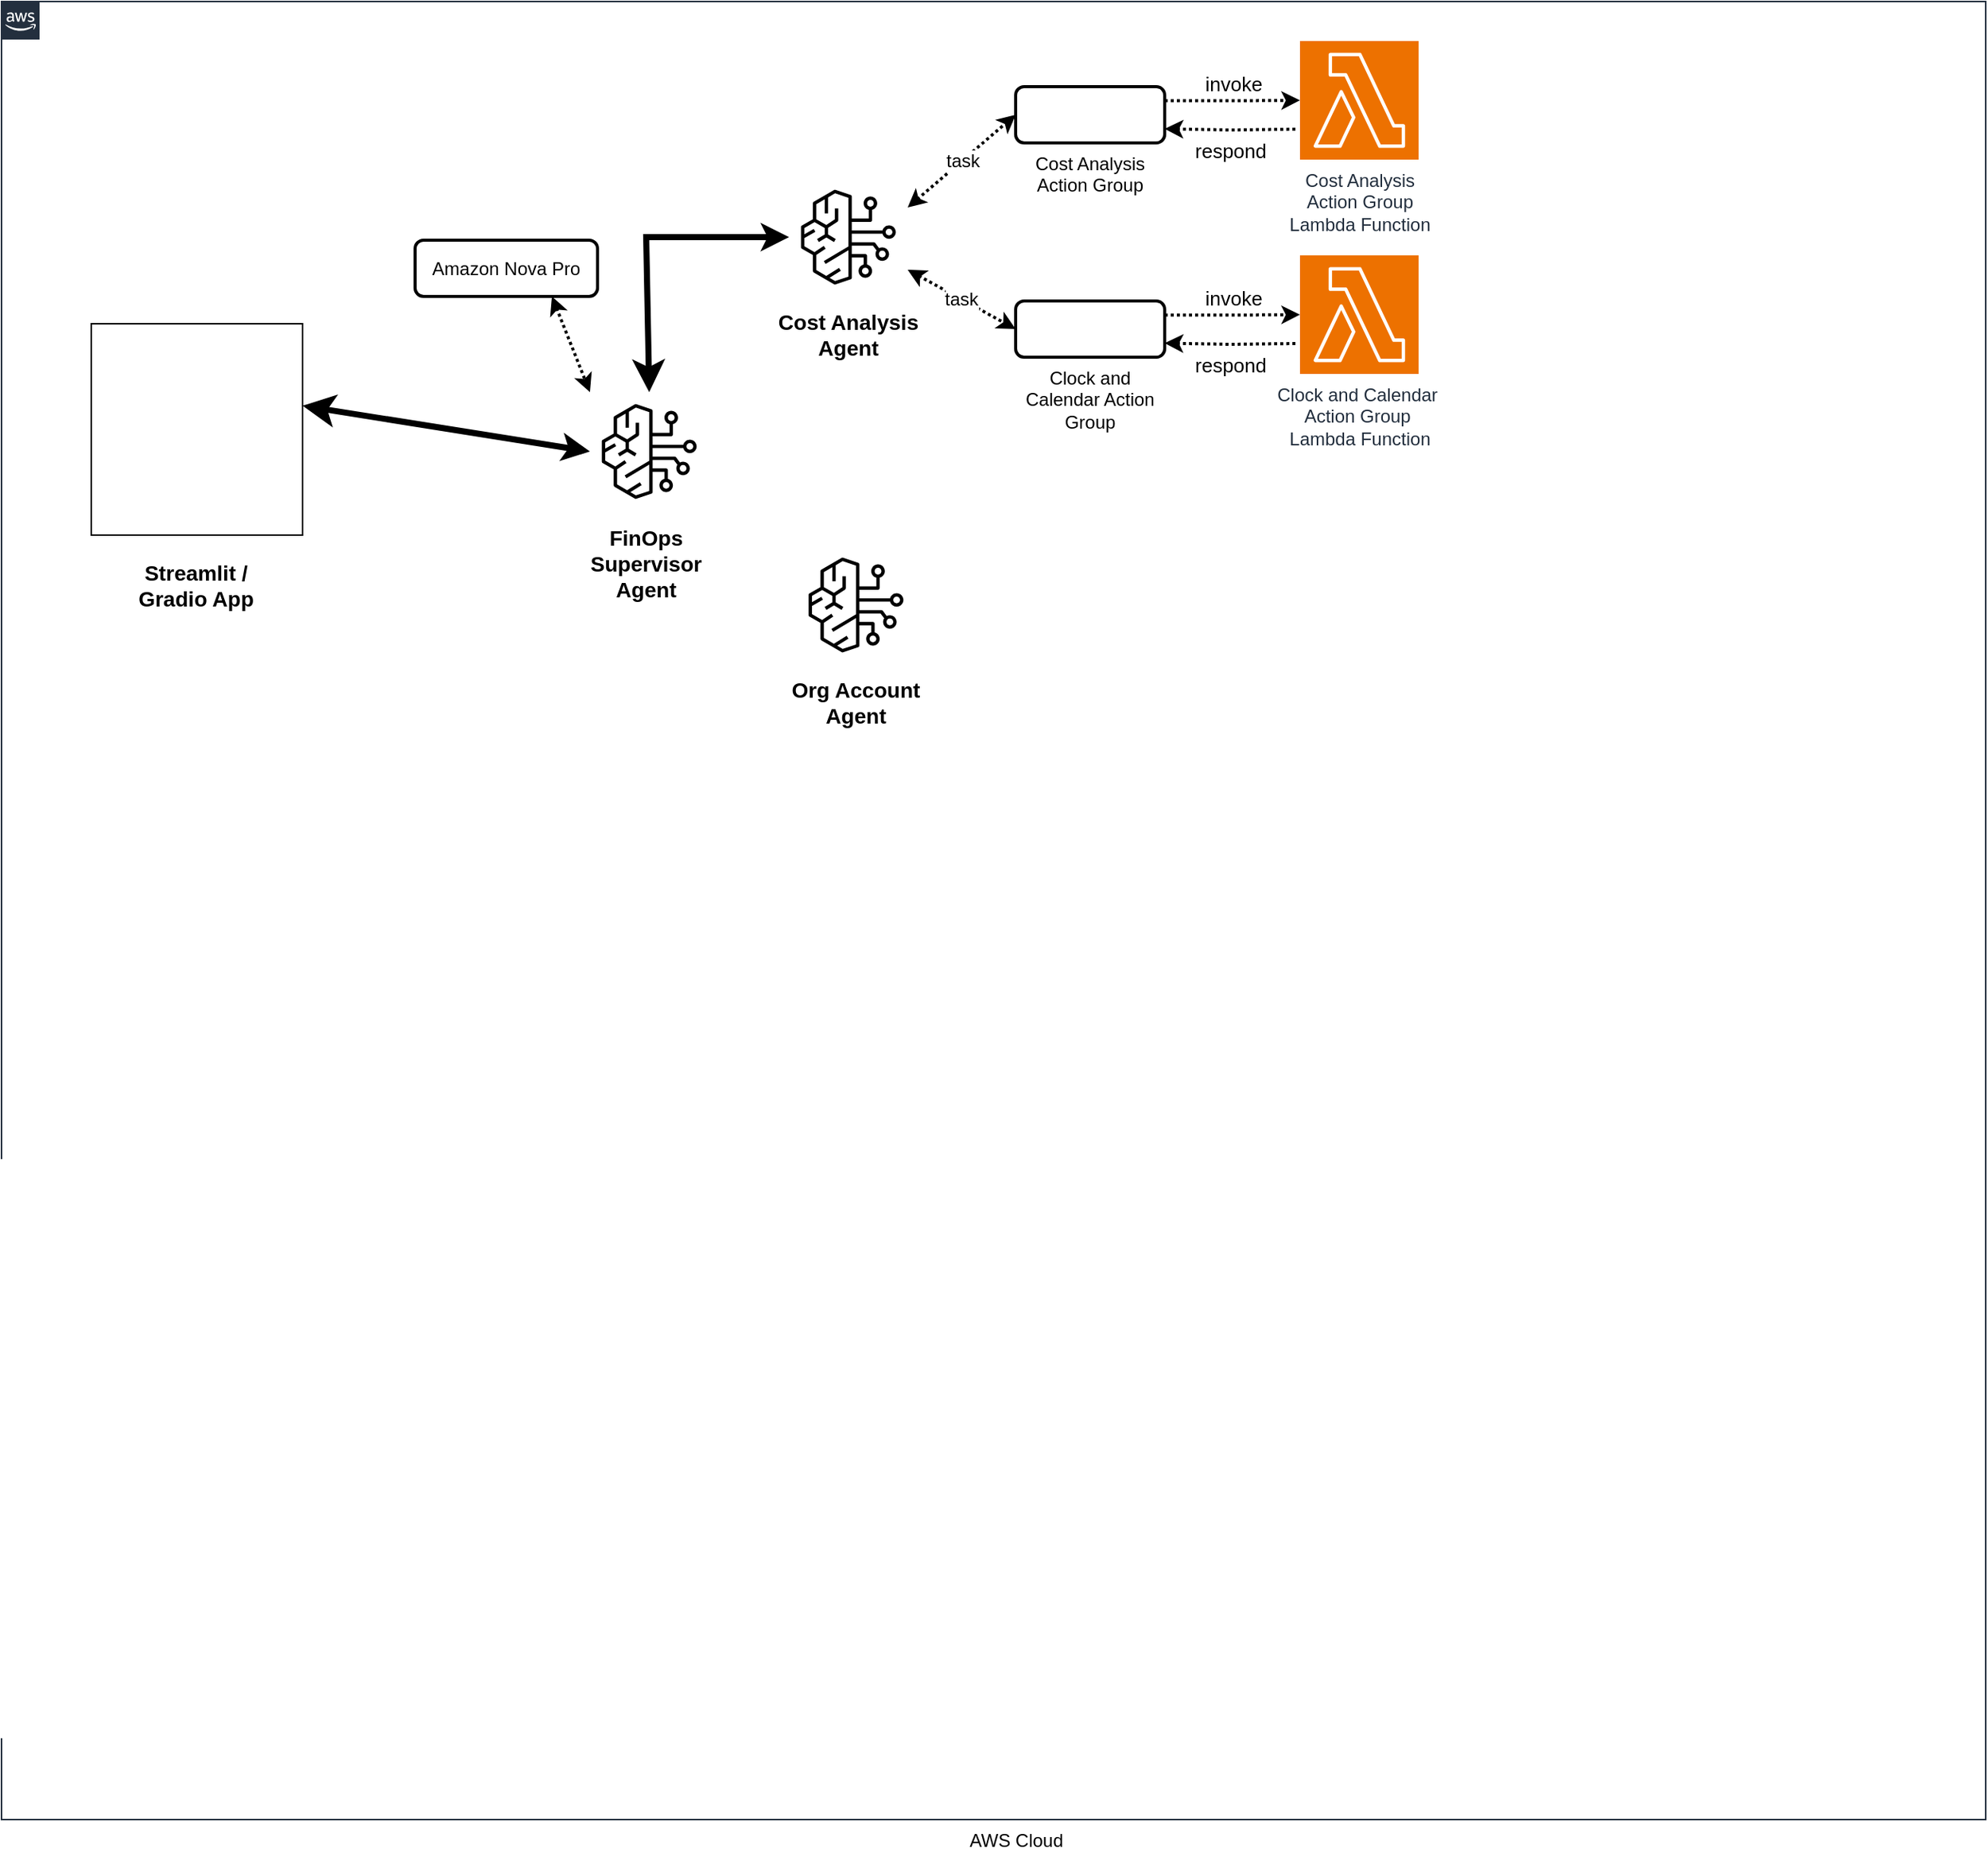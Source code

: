 <mxfile version="27.2.0">
  <diagram name="페이지-1" id="RuTvgAe05luTqqJp8XIn">
    <mxGraphModel dx="1426" dy="1935" grid="0" gridSize="10" guides="1" tooltips="1" connect="1" arrows="1" fold="1" page="1" pageScale="1" pageWidth="1600" pageHeight="1169" background="light-dark(#ffffff, #f5f4f4)" math="0" shadow="0">
      <root>
        <mxCell id="0" />
        <mxCell id="1" parent="0" />
        <mxCell id="2OBhGyxs4nnkqqzqLcTy-14" value="" style="endArrow=classic;startArrow=classic;html=1;rounded=0;strokeColor=light-dark(#000000,#CC0000);startSize=9;strokeWidth=4;exitX=1;exitY=0.388;exitDx=0;exitDy=0;entryX=0;entryY=0.5;entryDx=0;entryDy=0;entryPerimeter=0;exitPerimeter=0;" edge="1" parent="1" source="2OBhGyxs4nnkqqzqLcTy-12" target="ZPLwYKQgncl39OfeO65Y-1">
          <mxGeometry width="50" height="50" relative="1" as="geometry">
            <mxPoint x="178" y="-805.5" as="sourcePoint" />
            <mxPoint x="566" y="-968" as="targetPoint" />
            <Array as="points" />
          </mxGeometry>
        </mxCell>
        <mxCell id="2OBhGyxs4nnkqqzqLcTy-18" value="&lt;font style=&quot;font-size: 16px;&quot;&gt;FastAPI&lt;/font&gt;" style="verticalLabelPosition=middle;verticalAlign=middle;html=1;shape=mxgraph.basic.rect;fillColor2=none;strokeWidth=1;size=20;indent=5;fillColor=light-dark(#FFFFFF,#FFFFFF);fontColor=light-dark(#000000,#000000);strokeColor=light-dark(#000000,#000000);labelPosition=center;align=center;" vertex="1" parent="1">
          <mxGeometry x="108" y="-814" width="119" height="33" as="geometry" />
        </mxCell>
        <mxCell id="2OBhGyxs4nnkqqzqLcTy-21" value="" style="group" vertex="1" connectable="0" parent="1">
          <mxGeometry x="94" y="-906" width="139" height="202" as="geometry" />
        </mxCell>
        <mxCell id="2OBhGyxs4nnkqqzqLcTy-12" value="" style="whiteSpace=wrap;html=1;aspect=fixed;fillColor=light-dark(#FFFFFF,#FFFFFF);strokeColor=light-dark(#000000,#000000);fontColor=light-dark(#000000,#000000);fontSize=16;" vertex="1" parent="2OBhGyxs4nnkqqzqLcTy-21">
          <mxGeometry width="139" height="139" as="geometry" />
        </mxCell>
        <mxCell id="2OBhGyxs4nnkqqzqLcTy-17" value="&lt;h3&gt;Streamlit / Gradio App&lt;/h3&gt;" style="whiteSpace=wrap;html=1;labelBackgroundColor=none;fillStyle=auto;fillColor=none;strokeColor=none;fontColor=light-dark(#000000,#000000);spacing=7;" vertex="1" parent="2OBhGyxs4nnkqqzqLcTy-21">
          <mxGeometry x="9" y="142" width="120" height="60" as="geometry" />
        </mxCell>
        <mxCell id="M7x2iTXA3pfdP00wpJqi-15" value="&lt;font style=&quot;color: light-dark(rgb(0, 0, 0), rgb(0, 0, 0));&quot;&gt;AWS Cloud&lt;/font&gt;" style="points=[[0,0],[0.25,0],[0.5,0],[0.75,0],[1,0],[1,0.25],[1,0.5],[1,0.75],[1,1],[0.75,1],[0.5,1],[0.25,1],[0,1],[0,0.75],[0,0.5],[0,0.25]];outlineConnect=0;gradientColor=none;html=1;whiteSpace=wrap;fontSize=12;fontStyle=0;container=1;pointerEvents=0;collapsible=0;recursiveResize=0;shape=mxgraph.aws4.group;grIcon=mxgraph.aws4.group_aws_cloud_alt;strokeColor=#232F3E;fillColor=none;verticalAlign=top;align=center;spacingLeft=30;fontColor=#232F3E;dashed=0;labelPosition=center;verticalLabelPosition=bottom;" vertex="1" parent="1">
          <mxGeometry x="35" y="-1118" width="1305" height="1196" as="geometry" />
        </mxCell>
        <mxCell id="M7x2iTXA3pfdP00wpJqi-18" value="Cost Analysis&lt;div&gt;Action Group&lt;/div&gt;&lt;div&gt;Lambda Function&lt;/div&gt;" style="sketch=0;points=[[0,0,0],[0.25,0,0],[0.5,0,0],[0.75,0,0],[1,0,0],[0,1,0],[0.25,1,0],[0.5,1,0],[0.75,1,0],[1,1,0],[0,0.25,0],[0,0.5,0],[0,0.75,0],[1,0.25,0],[1,0.5,0],[1,0.75,0]];outlineConnect=0;fontColor=light-dark(#232F3E,#000000);fillColor=#ED7100;strokeColor=#ffffff;dashed=0;verticalLabelPosition=bottom;verticalAlign=top;align=center;html=1;fontSize=12;fontStyle=0;aspect=fixed;shape=mxgraph.aws4.resourceIcon;resIcon=mxgraph.aws4.lambda;" vertex="1" parent="M7x2iTXA3pfdP00wpJqi-15">
          <mxGeometry x="854" y="26" width="78" height="78" as="geometry" />
        </mxCell>
        <mxCell id="2OBhGyxs4nnkqqzqLcTy-3" value="" style="group" vertex="1" connectable="0" parent="M7x2iTXA3pfdP00wpJqi-15">
          <mxGeometry x="364" y="257" width="120" height="143" as="geometry" />
        </mxCell>
        <mxCell id="ZPLwYKQgncl39OfeO65Y-1" value="" style="sketch=0;points=[[0,0,0],[0.25,0,0],[0.5,0,0],[0.75,0,0],[1,0,0],[0,1,0],[0.25,1,0],[0.5,1,0],[0.75,1,0],[1,1,0],[0,0.25,0],[0,0.5,0],[0,0.75,0],[1,0.25,0],[1,0.5,0],[1,0.75,0]];outlineConnect=0;dashed=0;verticalLabelPosition=bottom;verticalAlign=top;align=center;html=1;fontSize=12;fontStyle=0;aspect=fixed;shape=mxgraph.aws4.resourceIcon;resIcon=mxgraph.aws4.bedrock;labelBackgroundColor=none;fillStyle=auto;fillColor=none;strokeColor=light-dark(#000000,#000000);fontColor=light-dark(#000000,#000000);" parent="2OBhGyxs4nnkqqzqLcTy-3" vertex="1">
          <mxGeometry x="23" width="78" height="78" as="geometry" />
        </mxCell>
        <mxCell id="ZPLwYKQgncl39OfeO65Y-2" value="&lt;h3&gt;FinOps Supervisor Agent&lt;/h3&gt;" style="whiteSpace=wrap;html=1;labelBackgroundColor=none;fillStyle=auto;fillColor=none;strokeColor=none;fontColor=light-dark(#000000,#000000);spacing=7;" parent="2OBhGyxs4nnkqqzqLcTy-3" vertex="1">
          <mxGeometry y="83" width="120" height="60" as="geometry" />
        </mxCell>
        <mxCell id="2OBhGyxs4nnkqqzqLcTy-4" value="" style="group" vertex="1" connectable="0" parent="M7x2iTXA3pfdP00wpJqi-15">
          <mxGeometry x="497" y="116" width="120" height="133" as="geometry" />
        </mxCell>
        <mxCell id="2OBhGyxs4nnkqqzqLcTy-1" value="" style="sketch=0;points=[[0,0,0],[0.25,0,0],[0.5,0,0],[0.75,0,0],[1,0,0],[0,1,0],[0.25,1,0],[0.5,1,0],[0.75,1,0],[1,1,0],[0,0.25,0],[0,0.5,0],[0,0.75,0],[1,0.25,0],[1,0.5,0],[1,0.75,0]];outlineConnect=0;dashed=0;verticalLabelPosition=bottom;verticalAlign=top;align=center;html=1;fontSize=12;fontStyle=0;aspect=fixed;shape=mxgraph.aws4.resourceIcon;resIcon=mxgraph.aws4.bedrock;labelBackgroundColor=none;fillStyle=auto;fillColor=none;strokeColor=light-dark(#000000,#000000);fontColor=light-dark(#000000,#000000);" vertex="1" parent="2OBhGyxs4nnkqqzqLcTy-4">
          <mxGeometry x="21" width="78" height="78" as="geometry" />
        </mxCell>
        <mxCell id="2OBhGyxs4nnkqqzqLcTy-2" value="&lt;h3&gt;Cost Analysis Agent&lt;/h3&gt;" style="whiteSpace=wrap;html=1;labelBackgroundColor=none;fillStyle=auto;fillColor=none;strokeColor=none;fontColor=light-dark(#000000,#000000);spacing=7;" vertex="1" parent="2OBhGyxs4nnkqqzqLcTy-4">
          <mxGeometry y="73" width="120" height="60" as="geometry" />
        </mxCell>
        <mxCell id="2OBhGyxs4nnkqqzqLcTy-6" value="" style="endArrow=classic;startArrow=classic;html=1;rounded=0;strokeColor=light-dark(#000000,#CC0000);startSize=9;strokeWidth=4;exitX=0.5;exitY=0;exitDx=0;exitDy=0;exitPerimeter=0;entryX=0;entryY=0.5;entryDx=0;entryDy=0;entryPerimeter=0;" edge="1" parent="M7x2iTXA3pfdP00wpJqi-15" source="ZPLwYKQgncl39OfeO65Y-1" target="2OBhGyxs4nnkqqzqLcTy-1">
          <mxGeometry width="50" height="50" relative="1" as="geometry">
            <mxPoint x="422" y="223" as="sourcePoint" />
            <mxPoint x="487" y="121" as="targetPoint" />
            <Array as="points">
              <mxPoint x="424" y="155" />
            </Array>
          </mxGeometry>
        </mxCell>
        <mxCell id="2OBhGyxs4nnkqqzqLcTy-7" value="&lt;font style=&quot;color: light-dark(rgb(0, 0, 0), rgb(0, 0, 0));&quot;&gt;Amazon Nova Pro&lt;/font&gt;" style="rounded=1;whiteSpace=wrap;html=1;fillColor=none;strokeColor=light-dark(#000000,#000000);strokeWidth=2;" vertex="1" parent="M7x2iTXA3pfdP00wpJqi-15">
          <mxGeometry x="272" y="157" width="120" height="37" as="geometry" />
        </mxCell>
        <mxCell id="2OBhGyxs4nnkqqzqLcTy-8" value="" style="endArrow=classic;startArrow=classic;html=1;rounded=0;entryX=0;entryY=0;entryDx=0;entryDy=0;entryPerimeter=0;exitX=0.75;exitY=1;exitDx=0;exitDy=0;dashed=1;strokeColor=light-dark(#000000,#FF3333);strokeWidth=2;dashPattern=1 1;" edge="1" parent="M7x2iTXA3pfdP00wpJqi-15" source="2OBhGyxs4nnkqqzqLcTy-7" target="ZPLwYKQgncl39OfeO65Y-1">
          <mxGeometry width="50" height="50" relative="1" as="geometry">
            <mxPoint x="314" y="262" as="sourcePoint" />
            <mxPoint x="364" y="212" as="targetPoint" />
          </mxGeometry>
        </mxCell>
        <mxCell id="M7x2iTXA3pfdP00wpJqi-22" value="invoke" style="edgeStyle=orthogonalEdgeStyle;rounded=0;orthogonalLoop=1;jettySize=auto;html=1;exitX=1;exitY=0.25;exitDx=0;exitDy=0;strokeColor=light-dark(#000000,#000000);strokeWidth=2;dashed=1;dashPattern=1 1;labelPosition=center;verticalLabelPosition=top;align=center;verticalAlign=bottom;fontColor=light-dark(#000000,#000000);labelBackgroundColor=light-dark(#FFFFFF,#FFFFFF);fontSize=13;" edge="1" parent="M7x2iTXA3pfdP00wpJqi-15" source="M7x2iTXA3pfdP00wpJqi-16" target="M7x2iTXA3pfdP00wpJqi-18">
          <mxGeometry relative="1" as="geometry">
            <mxPoint x="883" y="62" as="targetPoint" />
          </mxGeometry>
        </mxCell>
        <mxCell id="M7x2iTXA3pfdP00wpJqi-16" value="&lt;font style=&quot;color: light-dark(rgb(0, 0, 0), rgb(0, 0, 0));&quot;&gt;Cost Analysis&lt;/font&gt;&lt;div&gt;&lt;font style=&quot;color: light-dark(rgb(0, 0, 0), rgb(0, 0, 0));&quot;&gt;Action Group&lt;/font&gt;&lt;/div&gt;" style="rounded=1;whiteSpace=wrap;html=1;fillColor=none;strokeColor=light-dark(#000000,#000000);strokeWidth=2;labelPosition=center;verticalLabelPosition=bottom;align=center;verticalAlign=top;" vertex="1" parent="M7x2iTXA3pfdP00wpJqi-15">
          <mxGeometry x="667" y="56" width="98" height="37" as="geometry" />
        </mxCell>
        <mxCell id="M7x2iTXA3pfdP00wpJqi-17" value="&lt;font style=&quot;font-size: 12px; color: light-dark(rgb(0, 0, 0), rgb(0, 0, 0)); background-color: light-dark(rgb(255, 255, 255), rgb(255, 255, 255));&quot;&gt;task&lt;/font&gt;" style="endArrow=classic;startArrow=classic;html=1;rounded=0;entryX=0;entryY=0.5;entryDx=0;entryDy=0;exitX=1;exitY=0.25;exitDx=0;exitDy=0;dashed=1;strokeColor=light-dark(#000000,#FF3333);strokeWidth=2;dashPattern=1 1;exitPerimeter=0;" edge="1" parent="M7x2iTXA3pfdP00wpJqi-15" source="2OBhGyxs4nnkqqzqLcTy-1" target="M7x2iTXA3pfdP00wpJqi-16">
          <mxGeometry width="50" height="50" relative="1" as="geometry">
            <mxPoint x="595" y="108" as="sourcePoint" />
            <mxPoint x="628" y="139" as="targetPoint" />
          </mxGeometry>
        </mxCell>
        <mxCell id="M7x2iTXA3pfdP00wpJqi-24" value="respond" style="edgeStyle=orthogonalEdgeStyle;rounded=0;orthogonalLoop=1;jettySize=auto;html=1;strokeColor=light-dark(#000000,#000000);strokeWidth=2;dashed=1;dashPattern=1 1;labelPosition=center;verticalLabelPosition=bottom;align=center;verticalAlign=top;fontColor=light-dark(#000000,#000000);labelBackgroundColor=light-dark(#FFFFFF,#FFFFFF);fontSize=13;entryX=1;entryY=0.75;entryDx=0;entryDy=0;" edge="1" parent="M7x2iTXA3pfdP00wpJqi-15" target="M7x2iTXA3pfdP00wpJqi-16">
          <mxGeometry relative="1" as="geometry">
            <mxPoint x="851" y="84" as="sourcePoint" />
            <mxPoint x="886" y="63" as="targetPoint" />
          </mxGeometry>
        </mxCell>
        <mxCell id="M7x2iTXA3pfdP00wpJqi-25" value="" style="group" vertex="1" connectable="0" parent="M7x2iTXA3pfdP00wpJqi-15">
          <mxGeometry x="502" y="358" width="120" height="133" as="geometry" />
        </mxCell>
        <mxCell id="M7x2iTXA3pfdP00wpJqi-26" value="" style="sketch=0;points=[[0,0,0],[0.25,0,0],[0.5,0,0],[0.75,0,0],[1,0,0],[0,1,0],[0.25,1,0],[0.5,1,0],[0.75,1,0],[1,1,0],[0,0.25,0],[0,0.5,0],[0,0.75,0],[1,0.25,0],[1,0.5,0],[1,0.75,0]];outlineConnect=0;dashed=0;verticalLabelPosition=bottom;verticalAlign=top;align=center;html=1;fontSize=12;fontStyle=0;aspect=fixed;shape=mxgraph.aws4.resourceIcon;resIcon=mxgraph.aws4.bedrock;labelBackgroundColor=none;fillStyle=auto;fillColor=none;strokeColor=light-dark(#000000,#000000);fontColor=light-dark(#000000,#000000);" vertex="1" parent="M7x2iTXA3pfdP00wpJqi-25">
          <mxGeometry x="21" width="78" height="78" as="geometry" />
        </mxCell>
        <mxCell id="M7x2iTXA3pfdP00wpJqi-27" value="&lt;h3&gt;Org Account Agent&lt;/h3&gt;" style="whiteSpace=wrap;html=1;labelBackgroundColor=none;fillStyle=auto;fillColor=none;strokeColor=none;fontColor=light-dark(#000000,#000000);spacing=7;" vertex="1" parent="M7x2iTXA3pfdP00wpJqi-25">
          <mxGeometry y="73" width="120" height="60" as="geometry" />
        </mxCell>
        <mxCell id="M7x2iTXA3pfdP00wpJqi-28" value="Clock and Calendar&amp;nbsp;&lt;div&gt;Action Group&amp;nbsp;&lt;/div&gt;&lt;div&gt;Lambda Function&lt;/div&gt;" style="sketch=0;points=[[0,0,0],[0.25,0,0],[0.5,0,0],[0.75,0,0],[1,0,0],[0,1,0],[0.25,1,0],[0.5,1,0],[0.75,1,0],[1,1,0],[0,0.25,0],[0,0.5,0],[0,0.75,0],[1,0.25,0],[1,0.5,0],[1,0.75,0]];outlineConnect=0;fontColor=light-dark(#232F3E,#000000);fillColor=#ED7100;strokeColor=#ffffff;dashed=0;verticalLabelPosition=bottom;verticalAlign=top;align=center;html=1;fontSize=12;fontStyle=0;aspect=fixed;shape=mxgraph.aws4.resourceIcon;resIcon=mxgraph.aws4.lambda;" vertex="1" parent="M7x2iTXA3pfdP00wpJqi-15">
          <mxGeometry x="854" y="167" width="78" height="78" as="geometry" />
        </mxCell>
        <mxCell id="M7x2iTXA3pfdP00wpJqi-29" value="invoke" style="edgeStyle=orthogonalEdgeStyle;rounded=0;orthogonalLoop=1;jettySize=auto;html=1;exitX=1;exitY=0.25;exitDx=0;exitDy=0;strokeColor=light-dark(#000000,#000000);strokeWidth=2;dashed=1;dashPattern=1 1;labelPosition=center;verticalLabelPosition=top;align=center;verticalAlign=bottom;fontColor=light-dark(#000000,#000000);labelBackgroundColor=light-dark(#FFFFFF,#FFFFFF);fontSize=13;" edge="1" parent="M7x2iTXA3pfdP00wpJqi-15" source="M7x2iTXA3pfdP00wpJqi-30" target="M7x2iTXA3pfdP00wpJqi-28">
          <mxGeometry relative="1" as="geometry">
            <mxPoint x="883" y="203" as="targetPoint" />
          </mxGeometry>
        </mxCell>
        <mxCell id="M7x2iTXA3pfdP00wpJqi-30" value="&lt;font&gt;Clock and Calendar Action Group&lt;/font&gt;" style="rounded=1;whiteSpace=wrap;html=1;fillColor=none;strokeColor=light-dark(#000000,#000000);strokeWidth=2;labelPosition=center;verticalLabelPosition=bottom;align=center;verticalAlign=top;fontColor=light-dark(#000000,#000000);" vertex="1" parent="M7x2iTXA3pfdP00wpJqi-15">
          <mxGeometry x="667" y="197" width="98" height="37" as="geometry" />
        </mxCell>
        <mxCell id="M7x2iTXA3pfdP00wpJqi-31" value="&lt;font style=&quot;font-size: 12px; color: light-dark(rgb(0, 0, 0), rgb(0, 0, 0)); background-color: light-dark(rgb(255, 255, 255), rgb(255, 255, 255));&quot;&gt;task&lt;/font&gt;" style="endArrow=classic;startArrow=classic;html=1;rounded=0;entryX=0;entryY=0.5;entryDx=0;entryDy=0;dashed=1;strokeColor=light-dark(#000000,#FF3333);strokeWidth=2;dashPattern=1 1;" edge="1" parent="M7x2iTXA3pfdP00wpJqi-15" target="M7x2iTXA3pfdP00wpJqi-30" source="2OBhGyxs4nnkqqzqLcTy-1">
          <mxGeometry width="50" height="50" relative="1" as="geometry">
            <mxPoint x="595" y="249" as="sourcePoint" />
            <mxPoint x="628" y="280" as="targetPoint" />
          </mxGeometry>
        </mxCell>
        <mxCell id="M7x2iTXA3pfdP00wpJqi-32" value="respond" style="edgeStyle=orthogonalEdgeStyle;rounded=0;orthogonalLoop=1;jettySize=auto;html=1;strokeColor=light-dark(#000000,#000000);strokeWidth=2;dashed=1;dashPattern=1 1;labelPosition=center;verticalLabelPosition=bottom;align=center;verticalAlign=top;fontColor=light-dark(#000000,#000000);labelBackgroundColor=light-dark(#FFFFFF,#FFFFFF);fontSize=13;entryX=1;entryY=0.75;entryDx=0;entryDy=0;" edge="1" parent="M7x2iTXA3pfdP00wpJqi-15" target="M7x2iTXA3pfdP00wpJqi-30">
          <mxGeometry relative="1" as="geometry">
            <mxPoint x="851" y="225" as="sourcePoint" />
            <mxPoint x="886" y="204" as="targetPoint" />
          </mxGeometry>
        </mxCell>
      </root>
    </mxGraphModel>
  </diagram>
</mxfile>
